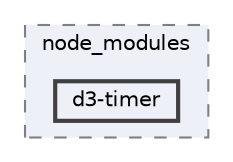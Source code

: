 digraph "C:/Users/arisc/OneDrive/Documents/GitHub/FINAL/EcoEats-Project/node_modules/d3-timer"
{
 // LATEX_PDF_SIZE
  bgcolor="transparent";
  edge [fontname=Helvetica,fontsize=10,labelfontname=Helvetica,labelfontsize=10];
  node [fontname=Helvetica,fontsize=10,shape=box,height=0.2,width=0.4];
  compound=true
  subgraph clusterdir_5091f2b68170d33f954320199e2fed0a {
    graph [ bgcolor="#edf0f7", pencolor="grey50", label="node_modules", fontname=Helvetica,fontsize=10 style="filled,dashed", URL="dir_5091f2b68170d33f954320199e2fed0a.html",tooltip=""]
  dir_7c446f2067bf5a653b812fb0abaabfcf [label="d3-timer", fillcolor="#edf0f7", color="grey25", style="filled,bold", URL="dir_7c446f2067bf5a653b812fb0abaabfcf.html",tooltip=""];
  }
}
